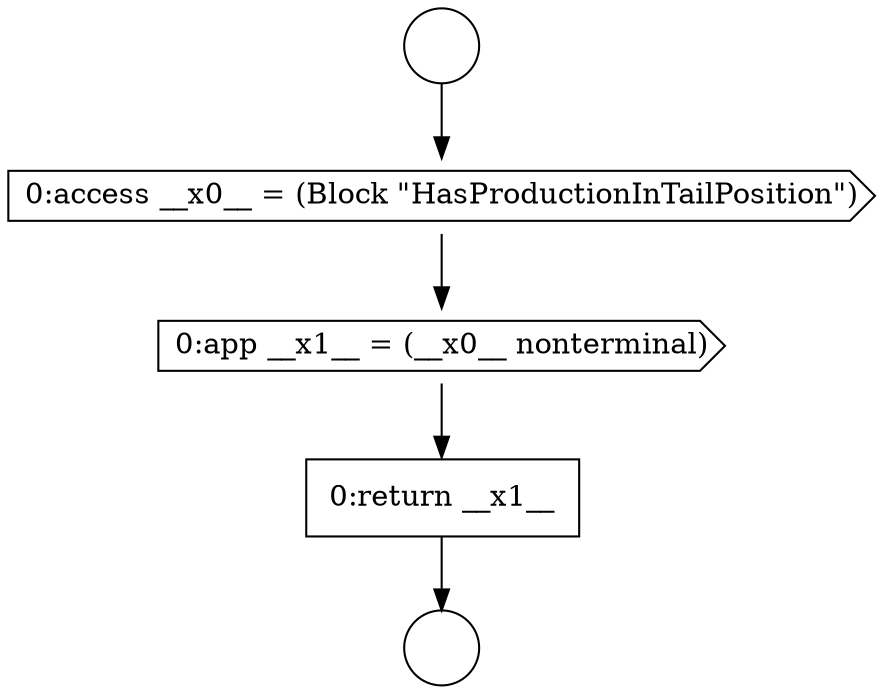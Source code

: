digraph {
  node9009 [shape=circle label=" " color="black" fillcolor="white" style=filled]
  node9012 [shape=none, margin=0, label=<<font color="black">
    <table border="0" cellborder="1" cellspacing="0" cellpadding="10">
      <tr><td align="left">0:return __x1__</td></tr>
    </table>
  </font>> color="black" fillcolor="white" style=filled]
  node9008 [shape=circle label=" " color="black" fillcolor="white" style=filled]
  node9010 [shape=cds, label=<<font color="black">0:access __x0__ = (Block &quot;HasProductionInTailPosition&quot;)</font>> color="black" fillcolor="white" style=filled]
  node9011 [shape=cds, label=<<font color="black">0:app __x1__ = (__x0__ nonterminal)</font>> color="black" fillcolor="white" style=filled]
  node9008 -> node9010 [ color="black"]
  node9010 -> node9011 [ color="black"]
  node9011 -> node9012 [ color="black"]
  node9012 -> node9009 [ color="black"]
}
